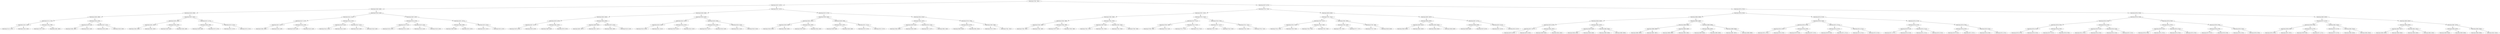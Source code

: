 digraph G{
771488197 [label="Node{data=[7382, 7382]}"]
771488197 -> 818907869
818907869 [label="Node{data=[3475, 3475]}"]
818907869 -> 509464675
509464675 [label="Node{data=[2349, 2349]}"]
509464675 -> 519493716
519493716 [label="Node{data=[2259, 2259]}"]
519493716 -> 1823555486
1823555486 [label="Node{data=[1906, 1906]}"]
1823555486 -> 551864759
551864759 [label="Node{data=[1713, 1713]}"]
551864759 -> 1355467520
1355467520 [label="Node{data=[1162, 1162]}"]
1355467520 -> 2018938165
2018938165 [label="Node{data=[1122, 1122]}"]
1355467520 -> 503189614
503189614 [label="Node{data=[1526, 1526]}"]
551864759 -> 466733847
466733847 [label="Node{data=[1796, 1796]}"]
466733847 -> 491094438
491094438 [label="Node{data=[1782, 1782]}"]
466733847 -> 1362528286
1362528286 [label="Node{data=[1895, 1895]}"]
1823555486 -> 1017548598
1017548598 [label="Node{data=[2255, 2255]}"]
1017548598 -> 691696326
691696326 [label="Node{data=[2156, 2156]}"]
691696326 -> 415469302
415469302 [label="Node{data=[1980, 1980]}"]
691696326 -> 2110821256
2110821256 [label="Node{data=[2245, 2245]}"]
1017548598 -> 1963420731
1963420731 [label="Node{data=[2257, 2257]}"]
1963420731 -> 257006623
257006623 [label="Node{data=[2256, 2256]}"]
1963420731 -> 190912317
190912317 [label="Node{data=[2258, 2258]}"]
519493716 -> 1918146826
1918146826 [label="Node{data=[2267, 2267]}"]
1918146826 -> 1023169999
1023169999 [label="Node{data=[2263, 2263]}"]
1023169999 -> 1070499627
1070499627 [label="Node{data=[2261, 2261]}"]
1070499627 -> 1016444688
1016444688 [label="Node{data=[2260, 2260]}"]
1070499627 -> 1784669505
1784669505 [label="Node{data=[2262, 2262]}"]
1023169999 -> 886282216
886282216 [label="Node{data=[2265, 2265]}"]
886282216 -> 2146412934
2146412934 [label="Node{data=[2264, 2264]}"]
886282216 -> 1850981468
1850981468 [label="Node{data=[2266, 2266]}"]
1918146826 -> 2075343162
2075343162 [label="Node{data=[2271, 2271]}"]
2075343162 -> 1408732531
1408732531 [label="Node{data=[2269, 2269]}"]
1408732531 -> 1364638994
1364638994 [label="Node{data=[2268, 2268]}"]
1408732531 -> 580147768
580147768 [label="Node{data=[2270, 2270]}"]
2075343162 -> 1074580921
1074580921 [label="Node{data=[2273, 2273]}"]
1074580921 -> 796875998
796875998 [label="Node{data=[2272, 2272]}"]
1074580921 -> 1260767758
1260767758 [label="Node{data=[2274, 2274]}"]
509464675 -> 1272974536
1272974536 [label="Node{data=[3149, 3149]}"]
1272974536 -> 1831297288
1831297288 [label="Node{data=[3141, 3141]}"]
1831297288 -> 946555358
946555358 [label="Node{data=[3137, 3137]}"]
946555358 -> 1576763751
1576763751 [label="Node{data=[3017, 3017]}"]
1576763751 -> 372658268
372658268 [label="Node{data=[2399, 2399]}"]
1576763751 -> 1087327411
1087327411 [label="Node{data=[3136, 3136]}"]
946555358 -> 579393741
579393741 [label="Node{data=[3139, 3139]}"]
579393741 -> 595170626
595170626 [label="Node{data=[3138, 3138]}"]
579393741 -> 132748737
132748737 [label="Node{data=[3140, 3140]}"]
1831297288 -> 1031400283
1031400283 [label="Node{data=[3145, 3145]}"]
1031400283 -> 1498616457
1498616457 [label="Node{data=[3143, 3143]}"]
1498616457 -> 913264484
913264484 [label="Node{data=[3142, 3142]}"]
1498616457 -> 2103673845
2103673845 [label="Node{data=[3144, 3144]}"]
1031400283 -> 263359537
263359537 [label="Node{data=[3147, 3147]}"]
263359537 -> 1320423444
1320423444 [label="Node{data=[3146, 3146]}"]
263359537 -> 40661705
40661705 [label="Node{data=[3148, 3148]}"]
1272974536 -> 1676748122
1676748122 [label="Node{data=[3467, 3467]}"]
1676748122 -> 2025451025
2025451025 [label="Node{data=[3153, 3153]}"]
2025451025 -> 384001442
384001442 [label="Node{data=[3151, 3151]}"]
384001442 -> 2004395917
2004395917 [label="Node{data=[3150, 3150]}"]
384001442 -> 499746765
499746765 [label="Node{data=[3152, 3152]}"]
2025451025 -> 716647171
716647171 [label="Node{data=[3155, 3155]}"]
716647171 -> 661947778
661947778 [label="Node{data=[3154, 3154]}"]
716647171 -> 360847918
360847918 [label="Node{data=[3156, 3156]}"]
1676748122 -> 1143210172
1143210172 [label="Node{data=[3471, 3471]}"]
1143210172 -> 1473827848
1473827848 [label="Node{data=[3469, 3469]}"]
1473827848 -> 1417876452
1417876452 [label="Node{data=[3468, 3468]}"]
1473827848 -> 1372921904
1372921904 [label="Node{data=[3470, 3470]}"]
1143210172 -> 898689878
898689878 [label="Node{data=[3473, 3473]}"]
898689878 -> 611910008
611910008 [label="Node{data=[3472, 3472]}"]
898689878 -> 1747532320
1747532320 [label="Node{data=[3474, 3474]}"]
818907869 -> 268784565
268784565 [label="Node{data=[5257, 5257]}"]
268784565 -> 578666680
578666680 [label="Node{data=[5198, 5198]}"]
578666680 -> 1315137358
1315137358 [label="Node{data=[3620, 3620]}"]
1315137358 -> 1866120344
1866120344 [label="Node{data=[3479, 3479]}"]
1866120344 -> 1436078641
1436078641 [label="Node{data=[3477, 3477]}"]
1436078641 -> 430743610
430743610 [label="Node{data=[3476, 3476]}"]
1436078641 -> 1277226326
1277226326 [label="Node{data=[3478, 3478]}"]
1866120344 -> 1984190006
1984190006 [label="Node{data=[3481, 3481]}"]
1984190006 -> 1709050773
1709050773 [label="Node{data=[3480, 3480]}"]
1984190006 -> 420465252
420465252 [label="Node{data=[3579, 3579]}"]
1315137358 -> 1385090638
1385090638 [label="Node{data=[4954, 4954]}"]
1385090638 -> 103798735
103798735 [label="Node{data=[4692, 4692]}"]
103798735 -> 330888764
330888764 [label="Node{data=[4607, 4607]}"]
103798735 -> 1946370757
1946370757 [label="Node{data=[4917, 4917]}"]
1385090638 -> 1356537525
1356537525 [label="Node{data=[5075, 5075]}"]
1356537525 -> 674380494
674380494 [label="Node{data=[5065, 5065]}"]
1356537525 -> 2096050402
2096050402 [label="Node{data=[5135, 5135]}"]
578666680 -> 303317200
303317200 [label="Node{data=[5226, 5226]}"]
303317200 -> 439536273
439536273 [label="Node{data=[5222, 5222]}"]
439536273 -> 602896211
602896211 [label="Node{data=[5220, 5220]}"]
602896211 -> 646065132
646065132 [label="Node{data=[5219, 5219]}"]
602896211 -> 379645228
379645228 [label="Node{data=[5221, 5221]}"]
439536273 -> 449501995
449501995 [label="Node{data=[5224, 5224]}"]
449501995 -> 1111978702
1111978702 [label="Node{data=[5223, 5223]}"]
449501995 -> 1965943841
1965943841 [label="Node{data=[5225, 5225]}"]
303317200 -> 1685435941
1685435941 [label="Node{data=[5230, 5230]}"]
1685435941 -> 682240515
682240515 [label="Node{data=[5228, 5228]}"]
682240515 -> 1359146202
1359146202 [label="Node{data=[5227, 5227]}"]
682240515 -> 1272208959
1272208959 [label="Node{data=[5229, 5229]}"]
1685435941 -> 47779326
47779326 [label="Node{data=[5232, 5232]}"]
47779326 -> 2077939092
2077939092 [label="Node{data=[5231, 5231]}"]
47779326 -> 1031307785
1031307785 [label="Node{data=[5233, 5233]}"]
268784565 -> 1421088319
1421088319 [label="Node{data=[5273, 5273]}"]
1421088319 -> 508057514
508057514 [label="Node{data=[5265, 5265]}"]
508057514 -> 865294210
865294210 [label="Node{data=[5261, 5261]}"]
865294210 -> 1250091827
1250091827 [label="Node{data=[5259, 5259]}"]
1250091827 -> 1047728562
1047728562 [label="Node{data=[5258, 5258]}"]
1250091827 -> 1658512593
1658512593 [label="Node{data=[5260, 5260]}"]
865294210 -> 1272741967
1272741967 [label="Node{data=[5263, 5263]}"]
1272741967 -> 379218300
379218300 [label="Node{data=[5262, 5262]}"]
1272741967 -> 818021532
818021532 [label="Node{data=[5264, 5264]}"]
508057514 -> 93033017
93033017 [label="Node{data=[5269, 5269]}"]
93033017 -> 721069119
721069119 [label="Node{data=[5267, 5267]}"]
721069119 -> 1869543829
1869543829 [label="Node{data=[5266, 5266]}"]
721069119 -> 1336473088
1336473088 [label="Node{data=[5268, 5268]}"]
93033017 -> 376160150
376160150 [label="Node{data=[5271, 5271]}"]
376160150 -> 1766795832
1766795832 [label="Node{data=[5270, 5270]}"]
376160150 -> 1911936213
1911936213 [label="Node{data=[5272, 5272]}"]
1421088319 -> 2045064221
2045064221 [label="Node{data=[5914, 5914]}"]
2045064221 -> 851026872
851026872 [label="Node{data=[5447, 5447]}"]
851026872 -> 582435133
582435133 [label="Node{data=[5320, 5320]}"]
582435133 -> 2101050050
2101050050 [label="Node{data=[5309, 5309]}"]
582435133 -> 758049956
758049956 [label="Node{data=[5358, 5358]}"]
851026872 -> 1391800026
1391800026 [label="Node{data=[5732, 5732]}"]
1391800026 -> 1246966544
1246966544 [label="Node{data=[5477, 5477]}"]
1391800026 -> 1813560818
1813560818 [label="Node{data=[5881, 5881]}"]
2045064221 -> 906569497
906569497 [label="Node{data=[7378, 7378]}"]
906569497 -> 1299270908
1299270908 [label="Node{data=[6470, 6470]}"]
1299270908 -> 510213617
510213617 [label="Node{data=[6062, 6062]}"]
1299270908 -> 934802659
934802659 [label="Node{data=[6561, 6561]}"]
906569497 -> 1215904995
1215904995 [label="Node{data=[7380, 7380]}"]
1215904995 -> 262705084
262705084 [label="Node{data=[7379, 7379]}"]
1215904995 -> 1492757773
1492757773 [label="Node{data=[7381, 7381]}"]
771488197 -> 1356945949
1356945949 [label="Node{data=[8275, 8275]}"]
1356945949 -> 1375660742
1375660742 [label="Node{data=[7523, 7523]}"]
1375660742 -> 450906666
450906666 [label="Node{data=[7507, 7507]}"]
450906666 -> 266608062
266608062 [label="Node{data=[7390, 7390]}"]
266608062 -> 1435471853
1435471853 [label="Node{data=[7386, 7386]}"]
1435471853 -> 1929504576
1929504576 [label="Node{data=[7384, 7384]}"]
1929504576 -> 1806193168
1806193168 [label="Node{data=[7383, 7383]}"]
1929504576 -> 1141812022
1141812022 [label="Node{data=[7385, 7385]}"]
1435471853 -> 1834464445
1834464445 [label="Node{data=[7388, 7388]}"]
1834464445 -> 294679984
294679984 [label="Node{data=[7387, 7387]}"]
1834464445 -> 939629888
939629888 [label="Node{data=[7389, 7389]}"]
266608062 -> 157795949
157795949 [label="Node{data=[7503, 7503]}"]
157795949 -> 1506113952
1506113952 [label="Node{data=[7482, 7482]}"]
1506113952 -> 1265281757
1265281757 [label="Node{data=[7391, 7391]}"]
1506113952 -> 2134234477
2134234477 [label="Node{data=[7502, 7502]}"]
157795949 -> 1221996616
1221996616 [label="Node{data=[7505, 7505]}"]
1221996616 -> 975980683
975980683 [label="Node{data=[7504, 7504]}"]
1221996616 -> 604905809
604905809 [label="Node{data=[7506, 7506]}"]
450906666 -> 1975588352
1975588352 [label="Node{data=[7515, 7515]}"]
1975588352 -> 208415872
208415872 [label="Node{data=[7511, 7511]}"]
208415872 -> 1423725974
1423725974 [label="Node{data=[7509, 7509]}"]
1423725974 -> 17687285
17687285 [label="Node{data=[7508, 7508]}"]
1423725974 -> 2088863170
2088863170 [label="Node{data=[7510, 7510]}"]
208415872 -> 300203774
300203774 [label="Node{data=[7513, 7513]}"]
300203774 -> 664943025
664943025 [label="Node{data=[7512, 7512]}"]
300203774 -> 1238793722
1238793722 [label="Node{data=[7514, 7514]}"]
1975588352 -> 965303959
965303959 [label="Node{data=[7519, 7519]}"]
965303959 -> 221119510
221119510 [label="Node{data=[7517, 7517]}"]
221119510 -> 1006095283
1006095283 [label="Node{data=[7516, 7516]}"]
221119510 -> 1102338202
1102338202 [label="Node{data=[7518, 7518]}"]
965303959 -> 851102685
851102685 [label="Node{data=[7521, 7521]}"]
851102685 -> 1330214696
1330214696 [label="Node{data=[7520, 7520]}"]
851102685 -> 1248237345
1248237345 [label="Node{data=[7522, 7522]}"]
1375660742 -> 703948415
703948415 [label="Node{data=[8259, 8259]}"]
703948415 -> 1307948223
1307948223 [label="Node{data=[7531, 7531]}"]
1307948223 -> 1233222174
1233222174 [label="Node{data=[7527, 7527]}"]
1233222174 -> 924853136
924853136 [label="Node{data=[7525, 7525]}"]
924853136 -> 904162709
904162709 [label="Node{data=[7524, 7524]}"]
924853136 -> 1431594970
1431594970 [label="Node{data=[7526, 7526]}"]
1233222174 -> 398964452
398964452 [label="Node{data=[7529, 7529]}"]
398964452 -> 558709551
558709551 [label="Node{data=[7528, 7528]}"]
398964452 -> 928215638
928215638 [label="Node{data=[7530, 7530]}"]
1307948223 -> 1104132561
1104132561 [label="Node{data=[7650, 7650]}"]
1104132561 -> 1796560794
1796560794 [label="Node{data=[7540, 7540]}"]
1796560794 -> 600415636
600415636 [label="Node{data=[7532, 7532]}"]
1796560794 -> 254052985
254052985 [label="Node{data=[7577, 7577]}"]
1104132561 -> 857320317
857320317 [label="Node{data=[7786, 7786]}"]
857320317 -> 1928434435
1928434435 [label="Node{data=[7720, 7720]}"]
857320317 -> 490444276
490444276 [label="Node{data=[8258, 8258]}"]
703948415 -> 921150312
921150312 [label="Node{data=[8267, 8267]}"]
921150312 -> 1222358154
1222358154 [label="Node{data=[8263, 8263]}"]
1222358154 -> 919359257
919359257 [label="Node{data=[8261, 8261]}"]
919359257 -> 2006579201
2006579201 [label="Node{data=[8260, 8260]}"]
919359257 -> 2096032121
2096032121 [label="Node{data=[8262, 8262]}"]
1222358154 -> 1770286474
1770286474 [label="Node{data=[8265, 8265]}"]
1770286474 -> 1038369572
1038369572 [label="Node{data=[8264, 8264]}"]
1770286474 -> 84274537
84274537 [label="Node{data=[8266, 8266]}"]
921150312 -> 237730193
237730193 [label="Node{data=[8271, 8271]}"]
237730193 -> 1141485027
1141485027 [label="Node{data=[8269, 8269]}"]
1141485027 -> 1542138661
1542138661 [label="Node{data=[8268, 8268]}"]
1141485027 -> 1898970004
1898970004 [label="Node{data=[8270, 8270]}"]
237730193 -> 614327249
614327249 [label="Node{data=[8273, 8273]}"]
614327249 -> 762459156
762459156 [label="Node{data=[8272, 8272]}"]
614327249 -> 792891548
792891548 [label="Node{data=[8274, 8274]}"]
1356945949 -> 566181307
566181307 [label="Node{data=[8732, 8732]}"]
566181307 -> 1794625846
1794625846 [label="Node{data=[8700, 8700]}"]
1794625846 -> 1444514536
1444514536 [label="Node{data=[8684, 8684]}"]
1444514536 -> 1843668679
1843668679 [label="Node{data=[8283, 8283]}"]
1843668679 -> 896437285
896437285 [label="Node{data=[8279, 8279]}"]
896437285 -> 1631884767
1631884767 [label="Node{data=[8277, 8277]}"]
1631884767 -> 2064653781
2064653781 [label="Node{data=[8276, 8276]}"]
1631884767 -> 923721326
923721326 [label="Node{data=[8278, 8278]}"]
896437285 -> 1983931150
1983931150 [label="Node{data=[8281, 8281]}"]
1983931150 -> 871365236
871365236 [label="Node{data=[8280, 8280]}"]
1983931150 -> 1223337833
1223337833 [label="Node{data=[8282, 8282]}"]
1843668679 -> 165084596
165084596 [label="Node{data=[8401, 8401]}"]
165084596 -> 2088478611
2088478611 [label="Node{data=[8285, 8285]}"]
2088478611 -> 814468658
814468658 [label="Node{data=[8284, 8284]}"]
2088478611 -> 759686821
759686821 [label="Node{data=[8286, 8286]}"]
165084596 -> 323130852
323130852 [label="Node{data=[8682, 8682]}"]
323130852 -> 849674016
849674016 [label="Node{data=[8600, 8600]}"]
323130852 -> 1555062040
1555062040 [label="Node{data=[8683, 8683]}"]
1444514536 -> 1313929957
1313929957 [label="Node{data=[8692, 8692]}"]
1313929957 -> 1228581758
1228581758 [label="Node{data=[8688, 8688]}"]
1228581758 -> 1550979206
1550979206 [label="Node{data=[8686, 8686]}"]
1550979206 -> 41209485
41209485 [label="Node{data=[8685, 8685]}"]
1550979206 -> 1262128116
1262128116 [label="Node{data=[8687, 8687]}"]
1228581758 -> 1464318134
1464318134 [label="Node{data=[8690, 8690]}"]
1464318134 -> 469591288
469591288 [label="Node{data=[8689, 8689]}"]
1464318134 -> 1071235500
1071235500 [label="Node{data=[8691, 8691]}"]
1313929957 -> 539199624
539199624 [label="Node{data=[8696, 8696]}"]
539199624 -> 1254823474
1254823474 [label="Node{data=[8694, 8694]}"]
1254823474 -> 987853111
987853111 [label="Node{data=[8693, 8693]}"]
1254823474 -> 1271137126
1271137126 [label="Node{data=[8695, 8695]}"]
539199624 -> 1998566750
1998566750 [label="Node{data=[8698, 8698]}"]
1998566750 -> 1710704393
1710704393 [label="Node{data=[8697, 8697]}"]
1998566750 -> 1420753481
1420753481 [label="Node{data=[8699, 8699]}"]
1794625846 -> 1067060361
1067060361 [label="Node{data=[8716, 8716]}"]
1067060361 -> 900070241
900070241 [label="Node{data=[8708, 8708]}"]
900070241 -> 1781870035
1781870035 [label="Node{data=[8704, 8704]}"]
1781870035 -> 1240137326
1240137326 [label="Node{data=[8702, 8702]}"]
1240137326 -> 654003614
654003614 [label="Node{data=[8701, 8701]}"]
1240137326 -> 1008719059
1008719059 [label="Node{data=[8703, 8703]}"]
1781870035 -> 2131180854
2131180854 [label="Node{data=[8706, 8706]}"]
2131180854 -> 1627432246
1627432246 [label="Node{data=[8705, 8705]}"]
2131180854 -> 501973813
501973813 [label="Node{data=[8707, 8707]}"]
900070241 -> 1603302679
1603302679 [label="Node{data=[8712, 8712]}"]
1603302679 -> 423103838
423103838 [label="Node{data=[8710, 8710]}"]
423103838 -> 2104828506
2104828506 [label="Node{data=[8709, 8709]}"]
423103838 -> 1019667690
1019667690 [label="Node{data=[8711, 8711]}"]
1603302679 -> 1621231272
1621231272 [label="Node{data=[8714, 8714]}"]
1621231272 -> 967423263
967423263 [label="Node{data=[8713, 8713]}"]
1621231272 -> 1838823298
1838823298 [label="Node{data=[8715, 8715]}"]
1067060361 -> 1727037295
1727037295 [label="Node{data=[8724, 8724]}"]
1727037295 -> 379036255
379036255 [label="Node{data=[8720, 8720]}"]
379036255 -> 1650654431
1650654431 [label="Node{data=[8718, 8718]}"]
1650654431 -> 1584984374
1584984374 [label="Node{data=[8717, 8717]}"]
1650654431 -> 999749265
999749265 [label="Node{data=[8719, 8719]}"]
379036255 -> 272121574
272121574 [label="Node{data=[8722, 8722]}"]
272121574 -> 1707715642
1707715642 [label="Node{data=[8721, 8721]}"]
272121574 -> 2090926324
2090926324 [label="Node{data=[8723, 8723]}"]
1727037295 -> 1888441231
1888441231 [label="Node{data=[8728, 8728]}"]
1888441231 -> 554802294
554802294 [label="Node{data=[8726, 8726]}"]
554802294 -> 152128530
152128530 [label="Node{data=[8725, 8725]}"]
554802294 -> 2109954916
2109954916 [label="Node{data=[8727, 8727]}"]
1888441231 -> 2010807416
2010807416 [label="Node{data=[8730, 8730]}"]
2010807416 -> 1518714073
1518714073 [label="Node{data=[8729, 8729]}"]
2010807416 -> 1509366343
1509366343 [label="Node{data=[8731, 8731]}"]
566181307 -> 1040740966
1040740966 [label="Node{data=[8764, 8764]}"]
1040740966 -> 437641315
437641315 [label="Node{data=[8748, 8748]}"]
437641315 -> 1828840588
1828840588 [label="Node{data=[8740, 8740]}"]
1828840588 -> 214302281
214302281 [label="Node{data=[8736, 8736]}"]
214302281 -> 1906517749
1906517749 [label="Node{data=[8734, 8734]}"]
1906517749 -> 1149294170
1149294170 [label="Node{data=[8733, 8733]}"]
1906517749 -> 642215874
642215874 [label="Node{data=[8735, 8735]}"]
214302281 -> 89385717
89385717 [label="Node{data=[8738, 8738]}"]
89385717 -> 1831858212
1831858212 [label="Node{data=[8737, 8737]}"]
89385717 -> 803199453
803199453 [label="Node{data=[8739, 8739]}"]
1828840588 -> 855349915
855349915 [label="Node{data=[8744, 8744]}"]
855349915 -> 677763699
677763699 [label="Node{data=[8742, 8742]}"]
677763699 -> 978956683
978956683 [label="Node{data=[8741, 8741]}"]
677763699 -> 1805227564
1805227564 [label="Node{data=[8743, 8743]}"]
855349915 -> 89712262
89712262 [label="Node{data=[8746, 8746]}"]
89712262 -> 57152028
57152028 [label="Node{data=[8745, 8745]}"]
89712262 -> 1951022611
1951022611 [label="Node{data=[8747, 8747]}"]
437641315 -> 1397091904
1397091904 [label="Node{data=[8756, 8756]}"]
1397091904 -> 300637816
300637816 [label="Node{data=[8752, 8752]}"]
300637816 -> 1389381291
1389381291 [label="Node{data=[8750, 8750]}"]
1389381291 -> 2001686596
2001686596 [label="Node{data=[8749, 8749]}"]
1389381291 -> 184846083
184846083 [label="Node{data=[8751, 8751]}"]
300637816 -> 1087832197
1087832197 [label="Node{data=[8754, 8754]}"]
1087832197 -> 283304746
283304746 [label="Node{data=[8753, 8753]}"]
1087832197 -> 488791042
488791042 [label="Node{data=[8755, 8755]}"]
1397091904 -> 842136634
842136634 [label="Node{data=[8760, 8760]}"]
842136634 -> 1251606993
1251606993 [label="Node{data=[8758, 8758]}"]
1251606993 -> 1298546715
1298546715 [label="Node{data=[8757, 8757]}"]
1251606993 -> 1118554105
1118554105 [label="Node{data=[8759, 8759]}"]
842136634 -> 2143695802
2143695802 [label="Node{data=[8762, 8762]}"]
2143695802 -> 1707618586
1707618586 [label="Node{data=[8761, 8761]}"]
2143695802 -> 449954592
449954592 [label="Node{data=[8763, 8763]}"]
1040740966 -> 106519436
106519436 [label="Node{data=[8825, 8825]}"]
106519436 -> 1221387038
1221387038 [label="Node{data=[8772, 8772]}"]
1221387038 -> 1822972924
1822972924 [label="Node{data=[8768, 8768]}"]
1822972924 -> 2029276554
2029276554 [label="Node{data=[8766, 8766]}"]
2029276554 -> 884866083
884866083 [label="Node{data=[8765, 8765]}"]
2029276554 -> 465972665
465972665 [label="Node{data=[8767, 8767]}"]
1822972924 -> 891282054
891282054 [label="Node{data=[8770, 8770]}"]
891282054 -> 1868394930
1868394930 [label="Node{data=[8769, 8769]}"]
891282054 -> 878363806
878363806 [label="Node{data=[8771, 8771]}"]
1221387038 -> 517704777
517704777 [label="Node{data=[8822, 8822]}"]
517704777 -> 1419400902
1419400902 [label="Node{data=[8774, 8774]}"]
1419400902 -> 1355705606
1355705606 [label="Node{data=[8773, 8773]}"]
517704777 -> 844250549
844250549 [label="Node{data=[8823, 8823]}"]
844250549 -> 1881753202
1881753202 [label="Node{data=[8823, 8823]}"]
844250549 -> 1988301527
1988301527 [label="Node{data=[8824, 8824]}"]
106519436 -> 1434904412
1434904412 [label="Node{data=[8833, 8833]}"]
1434904412 -> 1989859276
1989859276 [label="Node{data=[8829, 8829]}"]
1989859276 -> 1278875067
1278875067 [label="Node{data=[8827, 8827]}"]
1278875067 -> 574731073
574731073 [label="Node{data=[8826, 8826]}"]
1278875067 -> 1075780690
1075780690 [label="Node{data=[8828, 8828]}"]
1989859276 -> 1620805418
1620805418 [label="Node{data=[8831, 8831]}"]
1620805418 -> 2081472847
2081472847 [label="Node{data=[8830, 8830]}"]
1620805418 -> 1399111223
1399111223 [label="Node{data=[8832, 8832]}"]
1434904412 -> 1797375365
1797375365 [label="Node{data=[8837, 8837]}"]
1797375365 -> 1472179484
1472179484 [label="Node{data=[8835, 8835]}"]
1472179484 -> 769594397
769594397 [label="Node{data=[8834, 8834]}"]
1472179484 -> 1530696343
1530696343 [label="Node{data=[8836, 8836]}"]
1797375365 -> 1054108056
1054108056 [label="Node{data=[9063, 9063]}"]
1054108056 -> 338293779
338293779 [label="Node{data=[8838, 8838]}"]
1054108056 -> 1090745719
1090745719 [label="Node{data=[9422, 9422]}"]
}